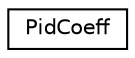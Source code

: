 digraph "Graphical Class Hierarchy"
{
  edge [fontname="Helvetica",fontsize="10",labelfontname="Helvetica",labelfontsize="10"];
  node [fontname="Helvetica",fontsize="10",shape=record];
  rankdir="LR";
  Node1 [label="PidCoeff",height=0.2,width=0.4,color="black", fillcolor="white", style="filled",URL="$struct_pid_coeff.html"];
}
